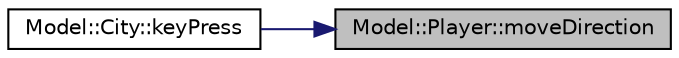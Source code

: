 digraph "Model::Player::moveDirection"
{
 // LATEX_PDF_SIZE
  edge [fontname="Helvetica",fontsize="10",labelfontname="Helvetica",labelfontsize="10"];
  node [fontname="Helvetica",fontsize="10",shape=record];
  rankdir="RL";
  Node1 [label="Model::Player::moveDirection",height=0.2,width=0.4,color="black", fillcolor="grey75", style="filled", fontcolor="black",tooltip="moveDirection"];
  Node1 -> Node2 [dir="back",color="midnightblue",fontsize="10",style="solid"];
  Node2 [label="Model::City::keyPress",height=0.2,width=0.4,color="black", fillcolor="white", style="filled",URL="$class_model_1_1_city.html#aed16c5162f7695a6304754702244101b",tooltip="keyPress"];
}
